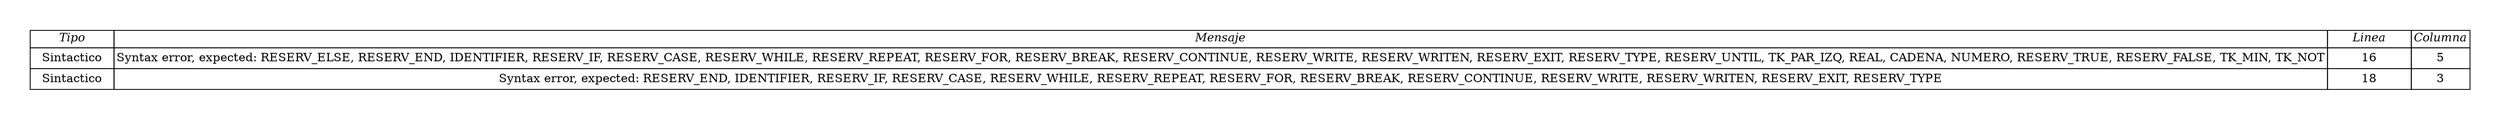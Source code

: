 digraph G{
graph [pad="0.5", nodesep="0.5", ranksep="2"]
node[shape = plain]
rankdir = LR;
Baz [label=<
<table border="0" cellborder="1" cellspacing="0"><tr>
<td width='100'><i>Tipo</i></td>
<td width='100'><i>Mensaje</i></td>
<td width='100'><i>Linea</i></td>
<td><i width='100'>Columna</i></td> </tr>
<tr>
<td height='25'>Sintactico</td>
<td height='25'>Syntax error, expected: RESERV_ELSE, RESERV_END, IDENTIFIER, RESERV_IF, RESERV_CASE, RESERV_WHILE, RESERV_REPEAT, RESERV_FOR, RESERV_BREAK, RESERV_CONTINUE, RESERV_WRITE, RESERV_WRITEN, RESERV_EXIT, RESERV_TYPE, RESERV_UNTIL, TK_PAR_IZQ, REAL, CADENA, NUMERO, RESERV_TRUE, RESERV_FALSE, TK_MIN, TK_NOT</td>
<td height='25'>16</td>
<td height='25'>5</td>
</tr><tr>
<td height='25'>Sintactico</td>
<td height='25'>Syntax error, expected: RESERV_END, IDENTIFIER, RESERV_IF, RESERV_CASE, RESERV_WHILE, RESERV_REPEAT, RESERV_FOR, RESERV_BREAK, RESERV_CONTINUE, RESERV_WRITE, RESERV_WRITEN, RESERV_EXIT, RESERV_TYPE</td>
<td height='25'>18</td>
<td height='25'>3</td>
</tr>
</table>>];}